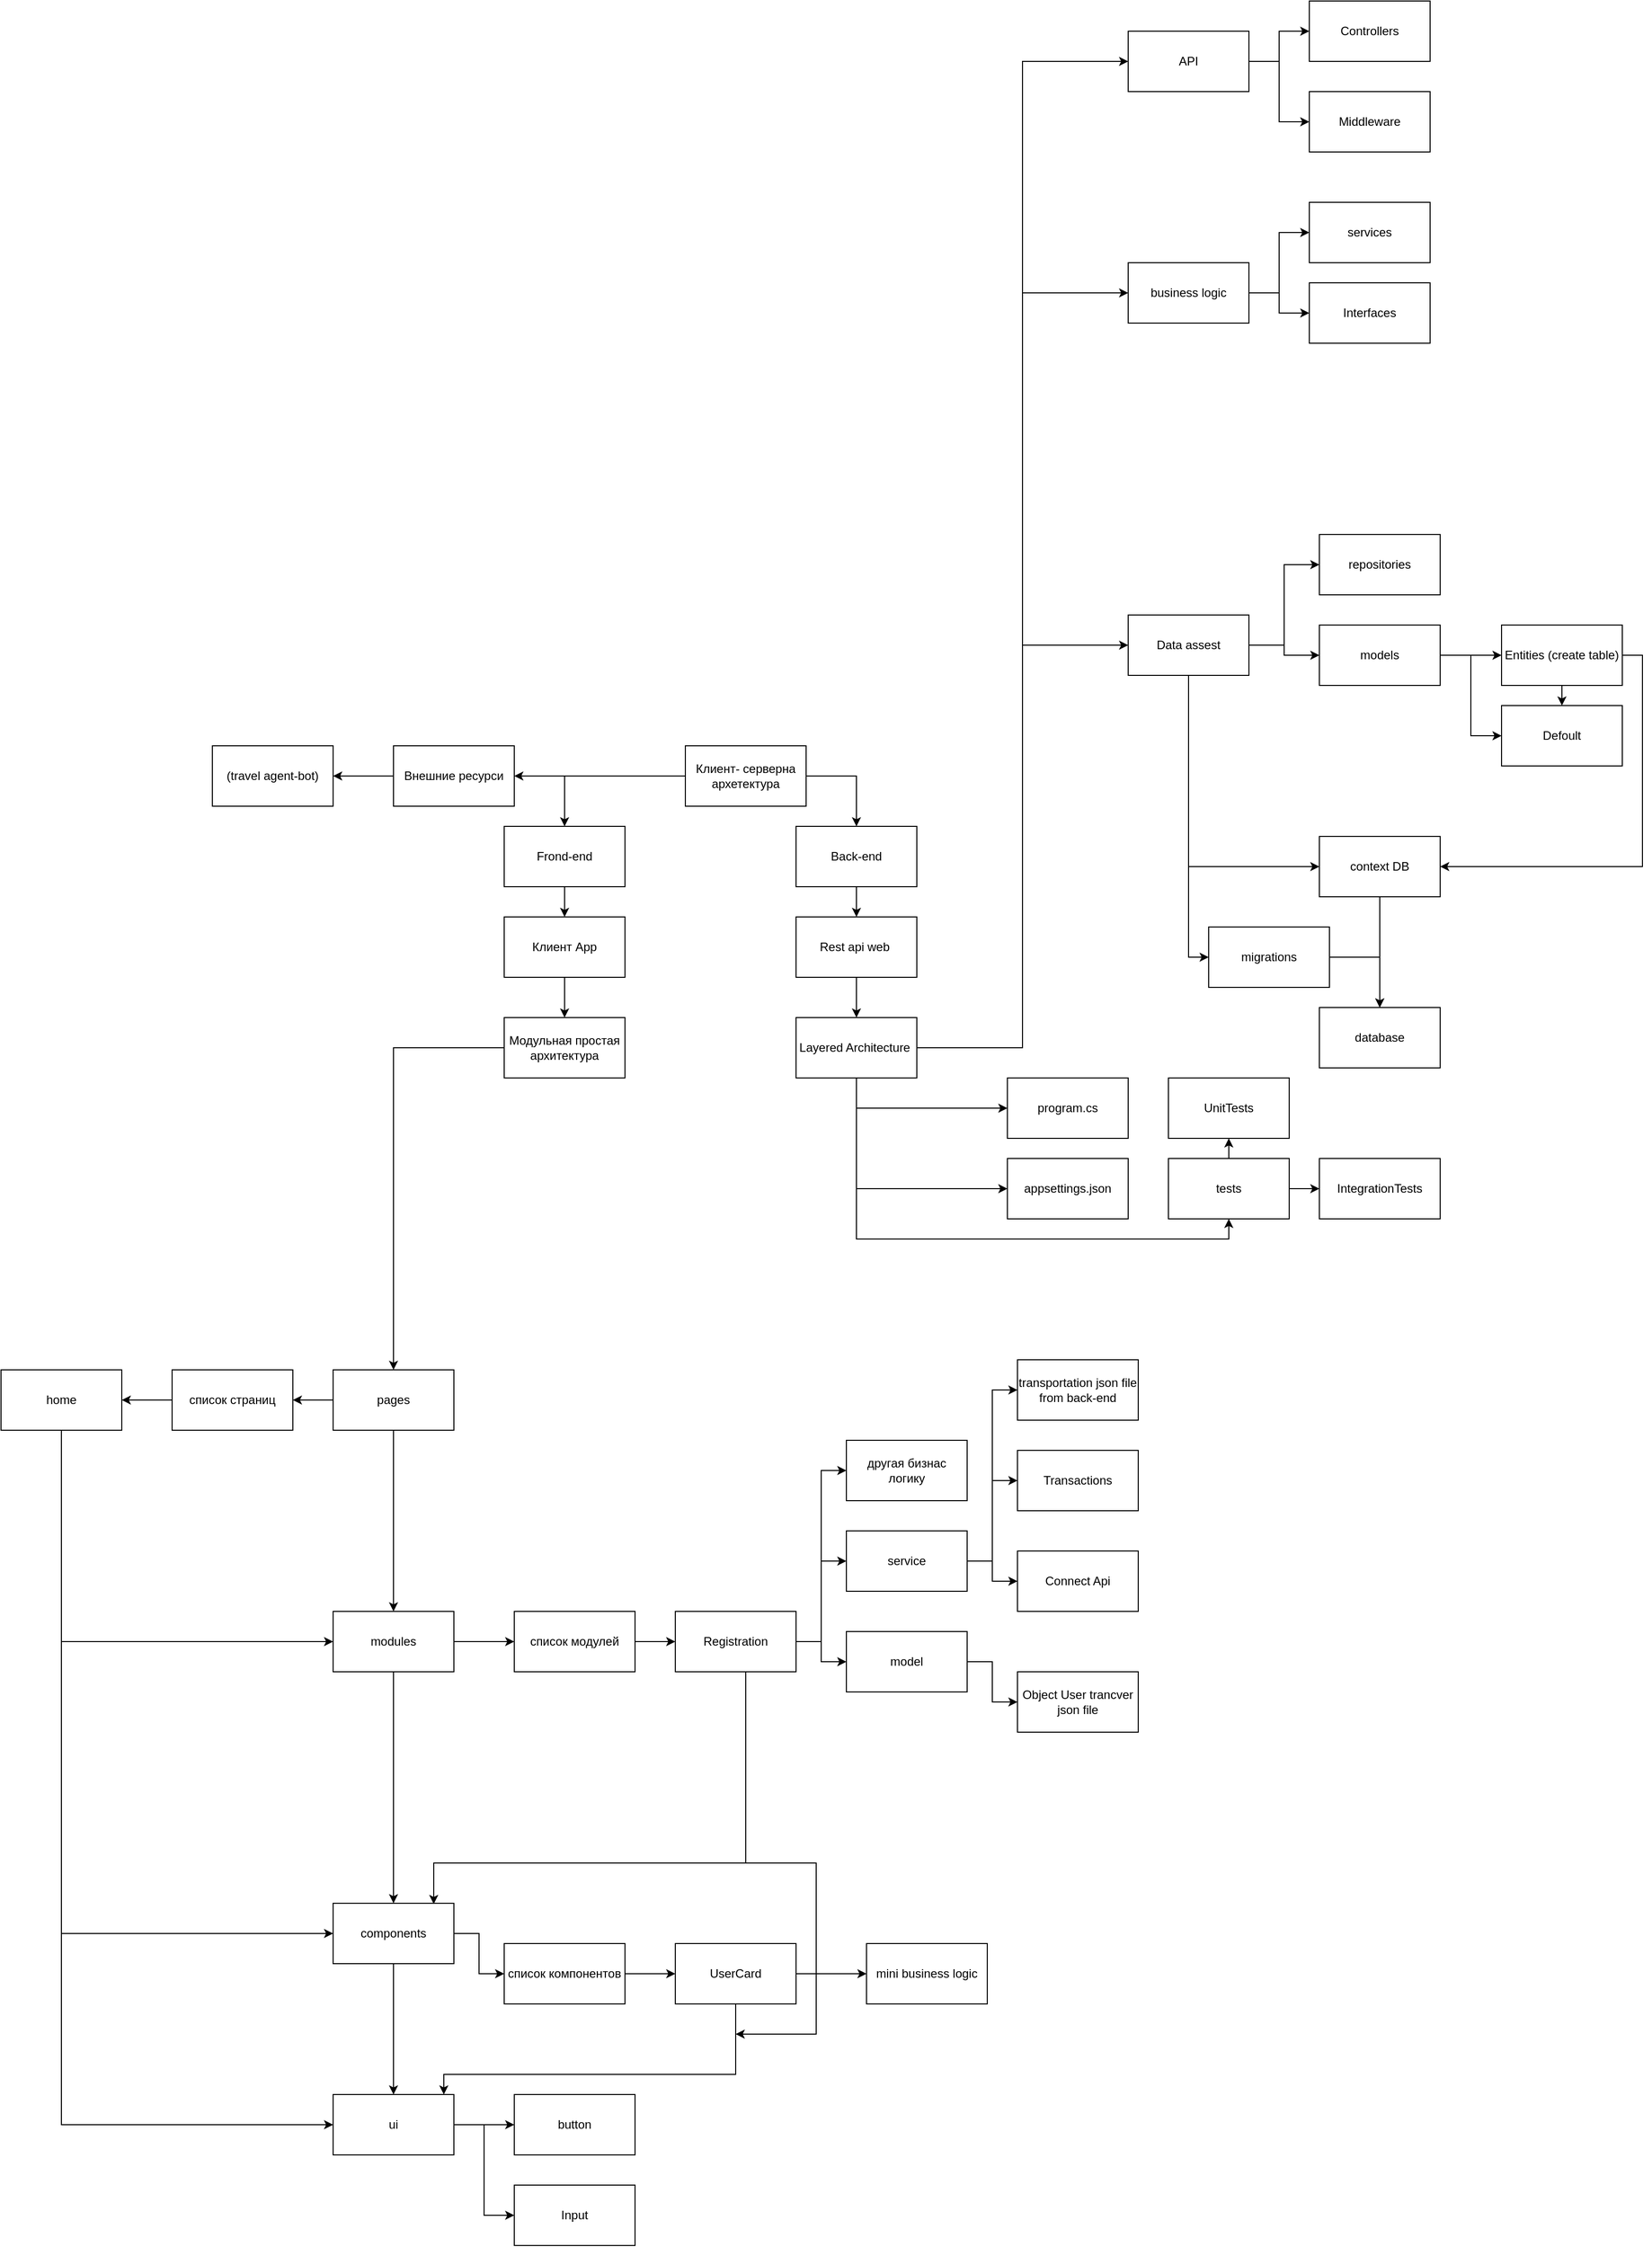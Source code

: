 <mxfile version="26.2.14">
  <diagram name="Страница — 1" id="PVCY0LS5g-dcWNx6X2ie">
    <mxGraphModel dx="2253" dy="1954" grid="1" gridSize="10" guides="1" tooltips="1" connect="1" arrows="1" fold="1" page="1" pageScale="1" pageWidth="827" pageHeight="1169" math="0" shadow="0">
      <root>
        <mxCell id="0" />
        <mxCell id="1" parent="0" />
        <mxCell id="5ihoee1qh7hdA6BE7zUl-5" style="edgeStyle=orthogonalEdgeStyle;rounded=0;orthogonalLoop=1;jettySize=auto;html=1;exitX=1;exitY=0.5;exitDx=0;exitDy=0;" edge="1" parent="1" source="5ihoee1qh7hdA6BE7zUl-2" target="5ihoee1qh7hdA6BE7zUl-3">
          <mxGeometry relative="1" as="geometry" />
        </mxCell>
        <mxCell id="5ihoee1qh7hdA6BE7zUl-8" style="edgeStyle=orthogonalEdgeStyle;rounded=0;orthogonalLoop=1;jettySize=auto;html=1;entryX=0.5;entryY=0;entryDx=0;entryDy=0;" edge="1" parent="1" source="5ihoee1qh7hdA6BE7zUl-2" target="5ihoee1qh7hdA6BE7zUl-4">
          <mxGeometry relative="1" as="geometry">
            <mxPoint x="260" y="160" as="targetPoint" />
          </mxGeometry>
        </mxCell>
        <mxCell id="5ihoee1qh7hdA6BE7zUl-9" style="edgeStyle=orthogonalEdgeStyle;rounded=0;orthogonalLoop=1;jettySize=auto;html=1;" edge="1" parent="1" source="5ihoee1qh7hdA6BE7zUl-2">
          <mxGeometry relative="1" as="geometry">
            <mxPoint x="150" y="110" as="targetPoint" />
          </mxGeometry>
        </mxCell>
        <mxCell id="5ihoee1qh7hdA6BE7zUl-2" value="Клиент- серверна архетектура" style="rounded=0;whiteSpace=wrap;html=1;" vertex="1" parent="1">
          <mxGeometry x="320" y="80" width="120" height="60" as="geometry" />
        </mxCell>
        <mxCell id="5ihoee1qh7hdA6BE7zUl-15" value="" style="edgeStyle=orthogonalEdgeStyle;rounded=0;orthogonalLoop=1;jettySize=auto;html=1;" edge="1" parent="1" source="5ihoee1qh7hdA6BE7zUl-3" target="5ihoee1qh7hdA6BE7zUl-13">
          <mxGeometry relative="1" as="geometry" />
        </mxCell>
        <mxCell id="5ihoee1qh7hdA6BE7zUl-3" value="Back-end" style="rounded=0;whiteSpace=wrap;html=1;" vertex="1" parent="1">
          <mxGeometry x="430" y="160" width="120" height="60" as="geometry" />
        </mxCell>
        <mxCell id="5ihoee1qh7hdA6BE7zUl-21" style="edgeStyle=orthogonalEdgeStyle;rounded=0;orthogonalLoop=1;jettySize=auto;html=1;exitX=0.5;exitY=1;exitDx=0;exitDy=0;entryX=0.5;entryY=0;entryDx=0;entryDy=0;" edge="1" parent="1" source="5ihoee1qh7hdA6BE7zUl-4" target="5ihoee1qh7hdA6BE7zUl-18">
          <mxGeometry relative="1" as="geometry" />
        </mxCell>
        <mxCell id="5ihoee1qh7hdA6BE7zUl-4" value="Frond-end" style="rounded=0;whiteSpace=wrap;html=1;" vertex="1" parent="1">
          <mxGeometry x="140" y="160" width="120" height="60" as="geometry" />
        </mxCell>
        <mxCell id="5ihoee1qh7hdA6BE7zUl-12" style="edgeStyle=orthogonalEdgeStyle;rounded=0;orthogonalLoop=1;jettySize=auto;html=1;entryX=1;entryY=0.5;entryDx=0;entryDy=0;" edge="1" parent="1" source="5ihoee1qh7hdA6BE7zUl-10" target="5ihoee1qh7hdA6BE7zUl-11">
          <mxGeometry relative="1" as="geometry" />
        </mxCell>
        <mxCell id="5ihoee1qh7hdA6BE7zUl-10" value="Внешние ресурси" style="rounded=0;whiteSpace=wrap;html=1;" vertex="1" parent="1">
          <mxGeometry x="30" y="80" width="120" height="60" as="geometry" />
        </mxCell>
        <mxCell id="5ihoee1qh7hdA6BE7zUl-11" value="(travel agent-bot)" style="rounded=0;whiteSpace=wrap;html=1;" vertex="1" parent="1">
          <mxGeometry x="-150" y="80" width="120" height="60" as="geometry" />
        </mxCell>
        <mxCell id="5ihoee1qh7hdA6BE7zUl-17" value="" style="edgeStyle=orthogonalEdgeStyle;rounded=0;orthogonalLoop=1;jettySize=auto;html=1;" edge="1" parent="1" source="5ihoee1qh7hdA6BE7zUl-13" target="5ihoee1qh7hdA6BE7zUl-16">
          <mxGeometry relative="1" as="geometry" />
        </mxCell>
        <mxCell id="5ihoee1qh7hdA6BE7zUl-13" value="&lt;div&gt;&lt;span style=&quot;background-color: transparent; color: light-dark(rgb(0, 0, 0), rgb(255, 255, 255));&quot;&gt;Rest api web&amp;nbsp;&lt;/span&gt;&lt;/div&gt;" style="rounded=0;whiteSpace=wrap;html=1;" vertex="1" parent="1">
          <mxGeometry x="430" y="250" width="120" height="60" as="geometry" />
        </mxCell>
        <mxCell id="5ihoee1qh7hdA6BE7zUl-82" style="edgeStyle=orthogonalEdgeStyle;rounded=0;orthogonalLoop=1;jettySize=auto;html=1;exitX=1;exitY=0.5;exitDx=0;exitDy=0;entryX=0;entryY=0.5;entryDx=0;entryDy=0;" edge="1" parent="1" source="5ihoee1qh7hdA6BE7zUl-16" target="5ihoee1qh7hdA6BE7zUl-80">
          <mxGeometry relative="1" as="geometry" />
        </mxCell>
        <mxCell id="5ihoee1qh7hdA6BE7zUl-89" style="edgeStyle=orthogonalEdgeStyle;rounded=0;orthogonalLoop=1;jettySize=auto;html=1;exitX=1;exitY=0.5;exitDx=0;exitDy=0;entryX=0;entryY=0.5;entryDx=0;entryDy=0;" edge="1" parent="1" source="5ihoee1qh7hdA6BE7zUl-16" target="5ihoee1qh7hdA6BE7zUl-83">
          <mxGeometry relative="1" as="geometry" />
        </mxCell>
        <mxCell id="5ihoee1qh7hdA6BE7zUl-94" style="edgeStyle=orthogonalEdgeStyle;rounded=0;orthogonalLoop=1;jettySize=auto;html=1;exitX=0.5;exitY=1;exitDx=0;exitDy=0;" edge="1" parent="1" source="5ihoee1qh7hdA6BE7zUl-16" target="5ihoee1qh7hdA6BE7zUl-93">
          <mxGeometry relative="1" as="geometry" />
        </mxCell>
        <mxCell id="5ihoee1qh7hdA6BE7zUl-95" style="edgeStyle=orthogonalEdgeStyle;rounded=0;orthogonalLoop=1;jettySize=auto;html=1;exitX=0.5;exitY=1;exitDx=0;exitDy=0;entryX=0;entryY=0.5;entryDx=0;entryDy=0;" edge="1" parent="1" source="5ihoee1qh7hdA6BE7zUl-16" target="5ihoee1qh7hdA6BE7zUl-92">
          <mxGeometry relative="1" as="geometry" />
        </mxCell>
        <mxCell id="5ihoee1qh7hdA6BE7zUl-96" style="edgeStyle=orthogonalEdgeStyle;rounded=0;orthogonalLoop=1;jettySize=auto;html=1;exitX=0.5;exitY=1;exitDx=0;exitDy=0;entryX=0.5;entryY=1;entryDx=0;entryDy=0;" edge="1" parent="1" source="5ihoee1qh7hdA6BE7zUl-16" target="5ihoee1qh7hdA6BE7zUl-91">
          <mxGeometry relative="1" as="geometry" />
        </mxCell>
        <mxCell id="5ihoee1qh7hdA6BE7zUl-104" style="edgeStyle=orthogonalEdgeStyle;rounded=0;orthogonalLoop=1;jettySize=auto;html=1;exitX=1;exitY=0.5;exitDx=0;exitDy=0;entryX=0;entryY=0.5;entryDx=0;entryDy=0;" edge="1" parent="1" source="5ihoee1qh7hdA6BE7zUl-16" target="5ihoee1qh7hdA6BE7zUl-101">
          <mxGeometry relative="1" as="geometry" />
        </mxCell>
        <mxCell id="5ihoee1qh7hdA6BE7zUl-16" value="Layered Architecture&amp;nbsp;" style="rounded=0;whiteSpace=wrap;html=1;" vertex="1" parent="1">
          <mxGeometry x="430" y="350" width="120" height="60" as="geometry" />
        </mxCell>
        <mxCell id="5ihoee1qh7hdA6BE7zUl-20" style="edgeStyle=orthogonalEdgeStyle;rounded=0;orthogonalLoop=1;jettySize=auto;html=1;exitX=0.5;exitY=1;exitDx=0;exitDy=0;" edge="1" parent="1" source="5ihoee1qh7hdA6BE7zUl-18" target="5ihoee1qh7hdA6BE7zUl-19">
          <mxGeometry relative="1" as="geometry" />
        </mxCell>
        <mxCell id="5ihoee1qh7hdA6BE7zUl-18" value="Клиент App" style="rounded=0;whiteSpace=wrap;html=1;" vertex="1" parent="1">
          <mxGeometry x="140" y="250" width="120" height="60" as="geometry" />
        </mxCell>
        <mxCell id="5ihoee1qh7hdA6BE7zUl-28" style="edgeStyle=orthogonalEdgeStyle;rounded=0;orthogonalLoop=1;jettySize=auto;html=1;exitX=0;exitY=0.5;exitDx=0;exitDy=0;entryX=0.5;entryY=0;entryDx=0;entryDy=0;" edge="1" parent="1" source="5ihoee1qh7hdA6BE7zUl-19" target="5ihoee1qh7hdA6BE7zUl-22">
          <mxGeometry relative="1" as="geometry" />
        </mxCell>
        <mxCell id="5ihoee1qh7hdA6BE7zUl-19" value="Модульная простая архитектура" style="rounded=0;whiteSpace=wrap;html=1;" vertex="1" parent="1">
          <mxGeometry x="140" y="350" width="120" height="60" as="geometry" />
        </mxCell>
        <mxCell id="5ihoee1qh7hdA6BE7zUl-29" style="edgeStyle=orthogonalEdgeStyle;rounded=0;orthogonalLoop=1;jettySize=auto;html=1;exitX=0.5;exitY=1;exitDx=0;exitDy=0;entryX=0.5;entryY=0;entryDx=0;entryDy=0;" edge="1" parent="1" source="5ihoee1qh7hdA6BE7zUl-22" target="5ihoee1qh7hdA6BE7zUl-23">
          <mxGeometry relative="1" as="geometry" />
        </mxCell>
        <mxCell id="5ihoee1qh7hdA6BE7zUl-74" style="edgeStyle=orthogonalEdgeStyle;rounded=0;orthogonalLoop=1;jettySize=auto;html=1;exitX=0;exitY=0.5;exitDx=0;exitDy=0;entryX=1;entryY=0.5;entryDx=0;entryDy=0;" edge="1" parent="1" source="5ihoee1qh7hdA6BE7zUl-22" target="5ihoee1qh7hdA6BE7zUl-73">
          <mxGeometry relative="1" as="geometry" />
        </mxCell>
        <mxCell id="5ihoee1qh7hdA6BE7zUl-22" value="pages" style="rounded=0;whiteSpace=wrap;html=1;" vertex="1" parent="1">
          <mxGeometry x="-30" y="700" width="120" height="60" as="geometry" />
        </mxCell>
        <mxCell id="5ihoee1qh7hdA6BE7zUl-30" style="edgeStyle=orthogonalEdgeStyle;rounded=0;orthogonalLoop=1;jettySize=auto;html=1;exitX=0.5;exitY=1;exitDx=0;exitDy=0;entryX=0.5;entryY=0;entryDx=0;entryDy=0;" edge="1" parent="1" source="5ihoee1qh7hdA6BE7zUl-23" target="5ihoee1qh7hdA6BE7zUl-24">
          <mxGeometry relative="1" as="geometry" />
        </mxCell>
        <mxCell id="5ihoee1qh7hdA6BE7zUl-43" style="edgeStyle=orthogonalEdgeStyle;rounded=0;orthogonalLoop=1;jettySize=auto;html=1;exitX=1;exitY=0.5;exitDx=0;exitDy=0;entryX=0;entryY=0.5;entryDx=0;entryDy=0;" edge="1" parent="1" source="5ihoee1qh7hdA6BE7zUl-23" target="5ihoee1qh7hdA6BE7zUl-40">
          <mxGeometry relative="1" as="geometry" />
        </mxCell>
        <mxCell id="5ihoee1qh7hdA6BE7zUl-23" value="modules" style="rounded=0;whiteSpace=wrap;html=1;" vertex="1" parent="1">
          <mxGeometry x="-30" y="940" width="120" height="60" as="geometry" />
        </mxCell>
        <mxCell id="5ihoee1qh7hdA6BE7zUl-31" style="edgeStyle=orthogonalEdgeStyle;rounded=0;orthogonalLoop=1;jettySize=auto;html=1;exitX=0.5;exitY=1;exitDx=0;exitDy=0;entryX=0.5;entryY=0;entryDx=0;entryDy=0;" edge="1" parent="1" source="5ihoee1qh7hdA6BE7zUl-24" target="5ihoee1qh7hdA6BE7zUl-25">
          <mxGeometry relative="1" as="geometry" />
        </mxCell>
        <mxCell id="5ihoee1qh7hdA6BE7zUl-66" style="edgeStyle=orthogonalEdgeStyle;rounded=0;orthogonalLoop=1;jettySize=auto;html=1;entryX=0;entryY=0.5;entryDx=0;entryDy=0;" edge="1" parent="1" source="5ihoee1qh7hdA6BE7zUl-24" target="5ihoee1qh7hdA6BE7zUl-65">
          <mxGeometry relative="1" as="geometry" />
        </mxCell>
        <mxCell id="5ihoee1qh7hdA6BE7zUl-24" value="components" style="rounded=0;whiteSpace=wrap;html=1;" vertex="1" parent="1">
          <mxGeometry x="-30" y="1230" width="120" height="60" as="geometry" />
        </mxCell>
        <mxCell id="5ihoee1qh7hdA6BE7zUl-34" style="edgeStyle=orthogonalEdgeStyle;rounded=0;orthogonalLoop=1;jettySize=auto;html=1;exitX=1;exitY=0.5;exitDx=0;exitDy=0;" edge="1" parent="1" source="5ihoee1qh7hdA6BE7zUl-25" target="5ihoee1qh7hdA6BE7zUl-32">
          <mxGeometry relative="1" as="geometry" />
        </mxCell>
        <mxCell id="5ihoee1qh7hdA6BE7zUl-35" style="edgeStyle=orthogonalEdgeStyle;rounded=0;orthogonalLoop=1;jettySize=auto;html=1;exitX=1;exitY=0.5;exitDx=0;exitDy=0;entryX=0;entryY=0.5;entryDx=0;entryDy=0;" edge="1" parent="1" source="5ihoee1qh7hdA6BE7zUl-25" target="5ihoee1qh7hdA6BE7zUl-33">
          <mxGeometry relative="1" as="geometry" />
        </mxCell>
        <mxCell id="5ihoee1qh7hdA6BE7zUl-25" value="ui" style="rounded=0;whiteSpace=wrap;html=1;" vertex="1" parent="1">
          <mxGeometry x="-30" y="1420" width="120" height="60" as="geometry" />
        </mxCell>
        <mxCell id="5ihoee1qh7hdA6BE7zUl-32" value="button" style="rounded=0;whiteSpace=wrap;html=1;" vertex="1" parent="1">
          <mxGeometry x="150" y="1420" width="120" height="60" as="geometry" />
        </mxCell>
        <mxCell id="5ihoee1qh7hdA6BE7zUl-33" value="Input" style="rounded=0;whiteSpace=wrap;html=1;" vertex="1" parent="1">
          <mxGeometry x="150" y="1510" width="120" height="60" as="geometry" />
        </mxCell>
        <mxCell id="5ihoee1qh7hdA6BE7zUl-61" style="edgeStyle=orthogonalEdgeStyle;rounded=0;orthogonalLoop=1;jettySize=auto;html=1;" edge="1" parent="1" source="5ihoee1qh7hdA6BE7zUl-36" target="5ihoee1qh7hdA6BE7zUl-25">
          <mxGeometry relative="1" as="geometry">
            <mxPoint x="110" y="1430" as="targetPoint" />
            <Array as="points">
              <mxPoint x="370" y="1400" />
              <mxPoint x="80" y="1400" />
            </Array>
          </mxGeometry>
        </mxCell>
        <mxCell id="5ihoee1qh7hdA6BE7zUl-64" style="edgeStyle=orthogonalEdgeStyle;rounded=0;orthogonalLoop=1;jettySize=auto;html=1;exitX=1;exitY=0.5;exitDx=0;exitDy=0;entryX=0;entryY=0.5;entryDx=0;entryDy=0;" edge="1" parent="1" source="5ihoee1qh7hdA6BE7zUl-36" target="5ihoee1qh7hdA6BE7zUl-63">
          <mxGeometry relative="1" as="geometry" />
        </mxCell>
        <mxCell id="5ihoee1qh7hdA6BE7zUl-36" value="UserCard" style="rounded=0;whiteSpace=wrap;html=1;" vertex="1" parent="1">
          <mxGeometry x="310" y="1270" width="120" height="60" as="geometry" />
        </mxCell>
        <mxCell id="5ihoee1qh7hdA6BE7zUl-42" style="edgeStyle=orthogonalEdgeStyle;rounded=0;orthogonalLoop=1;jettySize=auto;html=1;exitX=1;exitY=0.5;exitDx=0;exitDy=0;" edge="1" parent="1" source="5ihoee1qh7hdA6BE7zUl-40" target="5ihoee1qh7hdA6BE7zUl-41">
          <mxGeometry relative="1" as="geometry" />
        </mxCell>
        <mxCell id="5ihoee1qh7hdA6BE7zUl-40" value="список модулей" style="rounded=0;whiteSpace=wrap;html=1;" vertex="1" parent="1">
          <mxGeometry x="150" y="940" width="120" height="60" as="geometry" />
        </mxCell>
        <mxCell id="5ihoee1qh7hdA6BE7zUl-46" style="edgeStyle=orthogonalEdgeStyle;rounded=0;orthogonalLoop=1;jettySize=auto;html=1;exitX=1;exitY=0.5;exitDx=0;exitDy=0;" edge="1" parent="1" source="5ihoee1qh7hdA6BE7zUl-41" target="5ihoee1qh7hdA6BE7zUl-44">
          <mxGeometry relative="1" as="geometry" />
        </mxCell>
        <mxCell id="5ihoee1qh7hdA6BE7zUl-47" style="edgeStyle=orthogonalEdgeStyle;rounded=0;orthogonalLoop=1;jettySize=auto;html=1;exitX=1;exitY=0.5;exitDx=0;exitDy=0;entryX=0;entryY=0.5;entryDx=0;entryDy=0;" edge="1" parent="1" source="5ihoee1qh7hdA6BE7zUl-41" target="5ihoee1qh7hdA6BE7zUl-45">
          <mxGeometry relative="1" as="geometry" />
        </mxCell>
        <mxCell id="5ihoee1qh7hdA6BE7zUl-70" style="edgeStyle=orthogonalEdgeStyle;rounded=0;orthogonalLoop=1;jettySize=auto;html=1;" edge="1" parent="1" source="5ihoee1qh7hdA6BE7zUl-41">
          <mxGeometry relative="1" as="geometry">
            <mxPoint x="370" y="1360" as="targetPoint" />
            <Array as="points">
              <mxPoint x="380" y="1190" />
              <mxPoint x="450" y="1190" />
              <mxPoint x="450" y="1360" />
            </Array>
          </mxGeometry>
        </mxCell>
        <mxCell id="5ihoee1qh7hdA6BE7zUl-72" style="edgeStyle=orthogonalEdgeStyle;rounded=0;orthogonalLoop=1;jettySize=auto;html=1;exitX=1;exitY=0.5;exitDx=0;exitDy=0;entryX=0;entryY=0.5;entryDx=0;entryDy=0;" edge="1" parent="1" source="5ihoee1qh7hdA6BE7zUl-41" target="5ihoee1qh7hdA6BE7zUl-71">
          <mxGeometry relative="1" as="geometry" />
        </mxCell>
        <mxCell id="5ihoee1qh7hdA6BE7zUl-41" value="Registration" style="rounded=0;whiteSpace=wrap;html=1;" vertex="1" parent="1">
          <mxGeometry x="310" y="940" width="120" height="60" as="geometry" />
        </mxCell>
        <mxCell id="5ihoee1qh7hdA6BE7zUl-51" style="edgeStyle=orthogonalEdgeStyle;rounded=0;orthogonalLoop=1;jettySize=auto;html=1;exitX=1;exitY=0.5;exitDx=0;exitDy=0;entryX=0;entryY=0.5;entryDx=0;entryDy=0;" edge="1" parent="1" source="5ihoee1qh7hdA6BE7zUl-44" target="5ihoee1qh7hdA6BE7zUl-49">
          <mxGeometry relative="1" as="geometry" />
        </mxCell>
        <mxCell id="5ihoee1qh7hdA6BE7zUl-44" value="model" style="rounded=0;whiteSpace=wrap;html=1;" vertex="1" parent="1">
          <mxGeometry x="480" y="960" width="120" height="60" as="geometry" />
        </mxCell>
        <mxCell id="5ihoee1qh7hdA6BE7zUl-55" style="edgeStyle=orthogonalEdgeStyle;rounded=0;orthogonalLoop=1;jettySize=auto;html=1;exitX=1;exitY=0.5;exitDx=0;exitDy=0;" edge="1" parent="1" source="5ihoee1qh7hdA6BE7zUl-45" target="5ihoee1qh7hdA6BE7zUl-53">
          <mxGeometry relative="1" as="geometry" />
        </mxCell>
        <mxCell id="5ihoee1qh7hdA6BE7zUl-56" style="edgeStyle=orthogonalEdgeStyle;rounded=0;orthogonalLoop=1;jettySize=auto;html=1;exitX=1;exitY=0.5;exitDx=0;exitDy=0;entryX=0;entryY=0.5;entryDx=0;entryDy=0;" edge="1" parent="1" source="5ihoee1qh7hdA6BE7zUl-45" target="5ihoee1qh7hdA6BE7zUl-54">
          <mxGeometry relative="1" as="geometry" />
        </mxCell>
        <mxCell id="5ihoee1qh7hdA6BE7zUl-58" style="edgeStyle=orthogonalEdgeStyle;rounded=0;orthogonalLoop=1;jettySize=auto;html=1;exitX=1;exitY=0.5;exitDx=0;exitDy=0;entryX=0;entryY=0.5;entryDx=0;entryDy=0;" edge="1" parent="1" source="5ihoee1qh7hdA6BE7zUl-45" target="5ihoee1qh7hdA6BE7zUl-57">
          <mxGeometry relative="1" as="geometry" />
        </mxCell>
        <mxCell id="5ihoee1qh7hdA6BE7zUl-45" value="service" style="rounded=0;whiteSpace=wrap;html=1;" vertex="1" parent="1">
          <mxGeometry x="480" y="860" width="120" height="60" as="geometry" />
        </mxCell>
        <mxCell id="5ihoee1qh7hdA6BE7zUl-49" value="Object User trancver json file" style="rounded=0;whiteSpace=wrap;html=1;" vertex="1" parent="1">
          <mxGeometry x="650" y="1000" width="120" height="60" as="geometry" />
        </mxCell>
        <mxCell id="5ihoee1qh7hdA6BE7zUl-53" value="Connect Api" style="rounded=0;whiteSpace=wrap;html=1;" vertex="1" parent="1">
          <mxGeometry x="650" y="880" width="120" height="60" as="geometry" />
        </mxCell>
        <mxCell id="5ihoee1qh7hdA6BE7zUl-54" value="Transactions" style="rounded=0;whiteSpace=wrap;html=1;" vertex="1" parent="1">
          <mxGeometry x="650" y="780" width="120" height="60" as="geometry" />
        </mxCell>
        <mxCell id="5ihoee1qh7hdA6BE7zUl-57" value="transportation json file from back-end" style="rounded=0;whiteSpace=wrap;html=1;" vertex="1" parent="1">
          <mxGeometry x="650" y="690" width="120" height="60" as="geometry" />
        </mxCell>
        <mxCell id="5ihoee1qh7hdA6BE7zUl-63" value="mini business logic" style="rounded=0;whiteSpace=wrap;html=1;" vertex="1" parent="1">
          <mxGeometry x="500" y="1270" width="120" height="60" as="geometry" />
        </mxCell>
        <mxCell id="5ihoee1qh7hdA6BE7zUl-67" style="edgeStyle=orthogonalEdgeStyle;rounded=0;orthogonalLoop=1;jettySize=auto;html=1;exitX=1;exitY=0.5;exitDx=0;exitDy=0;entryX=0;entryY=0.5;entryDx=0;entryDy=0;" edge="1" parent="1" source="5ihoee1qh7hdA6BE7zUl-65" target="5ihoee1qh7hdA6BE7zUl-36">
          <mxGeometry relative="1" as="geometry" />
        </mxCell>
        <mxCell id="5ihoee1qh7hdA6BE7zUl-65" value="список компонентов" style="rounded=0;whiteSpace=wrap;html=1;" vertex="1" parent="1">
          <mxGeometry x="140" y="1270" width="120" height="60" as="geometry" />
        </mxCell>
        <mxCell id="5ihoee1qh7hdA6BE7zUl-68" style="edgeStyle=orthogonalEdgeStyle;rounded=0;orthogonalLoop=1;jettySize=auto;html=1;entryX=0.833;entryY=0.012;entryDx=0;entryDy=0;entryPerimeter=0;" edge="1" parent="1" source="5ihoee1qh7hdA6BE7zUl-41" target="5ihoee1qh7hdA6BE7zUl-24">
          <mxGeometry relative="1" as="geometry">
            <Array as="points">
              <mxPoint x="380" y="1190" />
              <mxPoint x="70" y="1190" />
            </Array>
          </mxGeometry>
        </mxCell>
        <mxCell id="5ihoee1qh7hdA6BE7zUl-71" value="другая бизнас логику" style="rounded=0;whiteSpace=wrap;html=1;" vertex="1" parent="1">
          <mxGeometry x="480" y="770" width="120" height="60" as="geometry" />
        </mxCell>
        <mxCell id="5ihoee1qh7hdA6BE7zUl-76" style="edgeStyle=orthogonalEdgeStyle;rounded=0;orthogonalLoop=1;jettySize=auto;html=1;exitX=0;exitY=0.5;exitDx=0;exitDy=0;entryX=1;entryY=0.5;entryDx=0;entryDy=0;" edge="1" parent="1" source="5ihoee1qh7hdA6BE7zUl-73" target="5ihoee1qh7hdA6BE7zUl-75">
          <mxGeometry relative="1" as="geometry" />
        </mxCell>
        <mxCell id="5ihoee1qh7hdA6BE7zUl-73" value="список страниц" style="rounded=0;whiteSpace=wrap;html=1;" vertex="1" parent="1">
          <mxGeometry x="-190" y="700" width="120" height="60" as="geometry" />
        </mxCell>
        <mxCell id="5ihoee1qh7hdA6BE7zUl-77" style="edgeStyle=orthogonalEdgeStyle;rounded=0;orthogonalLoop=1;jettySize=auto;html=1;exitX=0.5;exitY=1;exitDx=0;exitDy=0;entryX=0;entryY=0.5;entryDx=0;entryDy=0;" edge="1" parent="1" source="5ihoee1qh7hdA6BE7zUl-75" target="5ihoee1qh7hdA6BE7zUl-23">
          <mxGeometry relative="1" as="geometry" />
        </mxCell>
        <mxCell id="5ihoee1qh7hdA6BE7zUl-78" style="edgeStyle=orthogonalEdgeStyle;rounded=0;orthogonalLoop=1;jettySize=auto;html=1;exitX=0.5;exitY=1;exitDx=0;exitDy=0;entryX=0;entryY=0.5;entryDx=0;entryDy=0;" edge="1" parent="1" source="5ihoee1qh7hdA6BE7zUl-75" target="5ihoee1qh7hdA6BE7zUl-24">
          <mxGeometry relative="1" as="geometry" />
        </mxCell>
        <mxCell id="5ihoee1qh7hdA6BE7zUl-79" style="edgeStyle=orthogonalEdgeStyle;rounded=0;orthogonalLoop=1;jettySize=auto;html=1;exitX=0.5;exitY=1;exitDx=0;exitDy=0;entryX=0;entryY=0.5;entryDx=0;entryDy=0;" edge="1" parent="1" source="5ihoee1qh7hdA6BE7zUl-75" target="5ihoee1qh7hdA6BE7zUl-25">
          <mxGeometry relative="1" as="geometry" />
        </mxCell>
        <mxCell id="5ihoee1qh7hdA6BE7zUl-75" value="home" style="rounded=0;whiteSpace=wrap;html=1;" vertex="1" parent="1">
          <mxGeometry x="-360" y="700" width="120" height="60" as="geometry" />
        </mxCell>
        <mxCell id="5ihoee1qh7hdA6BE7zUl-86" style="edgeStyle=orthogonalEdgeStyle;rounded=0;orthogonalLoop=1;jettySize=auto;html=1;exitX=1;exitY=0.5;exitDx=0;exitDy=0;entryX=0;entryY=0.5;entryDx=0;entryDy=0;" edge="1" parent="1" source="5ihoee1qh7hdA6BE7zUl-80" target="5ihoee1qh7hdA6BE7zUl-85">
          <mxGeometry relative="1" as="geometry" />
        </mxCell>
        <mxCell id="5ihoee1qh7hdA6BE7zUl-87" style="edgeStyle=orthogonalEdgeStyle;rounded=0;orthogonalLoop=1;jettySize=auto;html=1;exitX=1;exitY=0.5;exitDx=0;exitDy=0;entryX=0;entryY=0.5;entryDx=0;entryDy=0;" edge="1" parent="1" source="5ihoee1qh7hdA6BE7zUl-80" target="5ihoee1qh7hdA6BE7zUl-84">
          <mxGeometry relative="1" as="geometry" />
        </mxCell>
        <mxCell id="5ihoee1qh7hdA6BE7zUl-80" value="API" style="rounded=0;whiteSpace=wrap;html=1;" vertex="1" parent="1">
          <mxGeometry x="760" y="-630" width="120" height="60" as="geometry" />
        </mxCell>
        <mxCell id="5ihoee1qh7hdA6BE7zUl-103" style="edgeStyle=orthogonalEdgeStyle;rounded=0;orthogonalLoop=1;jettySize=auto;html=1;exitX=1;exitY=0.5;exitDx=0;exitDy=0;entryX=0;entryY=0.5;entryDx=0;entryDy=0;" edge="1" parent="1" source="5ihoee1qh7hdA6BE7zUl-83" target="5ihoee1qh7hdA6BE7zUl-102">
          <mxGeometry relative="1" as="geometry" />
        </mxCell>
        <mxCell id="5ihoee1qh7hdA6BE7zUl-124" style="edgeStyle=orthogonalEdgeStyle;rounded=0;orthogonalLoop=1;jettySize=auto;html=1;exitX=1;exitY=0.5;exitDx=0;exitDy=0;entryX=0;entryY=0.5;entryDx=0;entryDy=0;" edge="1" parent="1" source="5ihoee1qh7hdA6BE7zUl-83" target="5ihoee1qh7hdA6BE7zUl-123">
          <mxGeometry relative="1" as="geometry" />
        </mxCell>
        <mxCell id="5ihoee1qh7hdA6BE7zUl-83" value="business logic" style="rounded=0;whiteSpace=wrap;html=1;" vertex="1" parent="1">
          <mxGeometry x="760" y="-400" width="120" height="60" as="geometry" />
        </mxCell>
        <mxCell id="5ihoee1qh7hdA6BE7zUl-84" value="Controllers" style="rounded=0;whiteSpace=wrap;html=1;" vertex="1" parent="1">
          <mxGeometry x="940" y="-660" width="120" height="60" as="geometry" />
        </mxCell>
        <mxCell id="5ihoee1qh7hdA6BE7zUl-85" value="Middleware" style="rounded=0;whiteSpace=wrap;html=1;" vertex="1" parent="1">
          <mxGeometry x="940" y="-570" width="120" height="60" as="geometry" />
        </mxCell>
        <mxCell id="5ihoee1qh7hdA6BE7zUl-98" style="edgeStyle=orthogonalEdgeStyle;rounded=0;orthogonalLoop=1;jettySize=auto;html=1;exitX=0.5;exitY=0;exitDx=0;exitDy=0;entryX=0.5;entryY=1;entryDx=0;entryDy=0;" edge="1" parent="1" source="5ihoee1qh7hdA6BE7zUl-91" target="5ihoee1qh7hdA6BE7zUl-97">
          <mxGeometry relative="1" as="geometry" />
        </mxCell>
        <mxCell id="5ihoee1qh7hdA6BE7zUl-100" style="edgeStyle=orthogonalEdgeStyle;rounded=0;orthogonalLoop=1;jettySize=auto;html=1;exitX=1;exitY=0.5;exitDx=0;exitDy=0;entryX=0;entryY=0.5;entryDx=0;entryDy=0;" edge="1" parent="1" source="5ihoee1qh7hdA6BE7zUl-91" target="5ihoee1qh7hdA6BE7zUl-99">
          <mxGeometry relative="1" as="geometry" />
        </mxCell>
        <mxCell id="5ihoee1qh7hdA6BE7zUl-91" value="tests" style="rounded=0;whiteSpace=wrap;html=1;" vertex="1" parent="1">
          <mxGeometry x="800" y="490" width="120" height="60" as="geometry" />
        </mxCell>
        <mxCell id="5ihoee1qh7hdA6BE7zUl-92" value="appsettings.json" style="rounded=0;whiteSpace=wrap;html=1;" vertex="1" parent="1">
          <mxGeometry x="640" y="490" width="120" height="60" as="geometry" />
        </mxCell>
        <mxCell id="5ihoee1qh7hdA6BE7zUl-93" value="program.cs" style="rounded=0;whiteSpace=wrap;html=1;" vertex="1" parent="1">
          <mxGeometry x="640" y="410" width="120" height="60" as="geometry" />
        </mxCell>
        <mxCell id="5ihoee1qh7hdA6BE7zUl-97" value="UnitTests" style="rounded=0;whiteSpace=wrap;html=1;" vertex="1" parent="1">
          <mxGeometry x="800" y="410" width="120" height="60" as="geometry" />
        </mxCell>
        <mxCell id="5ihoee1qh7hdA6BE7zUl-99" value="IntegrationTests" style="rounded=0;whiteSpace=wrap;html=1;" vertex="1" parent="1">
          <mxGeometry x="950" y="490" width="120" height="60" as="geometry" />
        </mxCell>
        <mxCell id="5ihoee1qh7hdA6BE7zUl-107" style="edgeStyle=orthogonalEdgeStyle;rounded=0;orthogonalLoop=1;jettySize=auto;html=1;exitX=1;exitY=0.5;exitDx=0;exitDy=0;entryX=0;entryY=0.5;entryDx=0;entryDy=0;" edge="1" parent="1" source="5ihoee1qh7hdA6BE7zUl-101" target="5ihoee1qh7hdA6BE7zUl-105">
          <mxGeometry relative="1" as="geometry" />
        </mxCell>
        <mxCell id="5ihoee1qh7hdA6BE7zUl-108" style="edgeStyle=orthogonalEdgeStyle;rounded=0;orthogonalLoop=1;jettySize=auto;html=1;exitX=1;exitY=0.5;exitDx=0;exitDy=0;" edge="1" parent="1" source="5ihoee1qh7hdA6BE7zUl-101" target="5ihoee1qh7hdA6BE7zUl-106">
          <mxGeometry relative="1" as="geometry" />
        </mxCell>
        <mxCell id="5ihoee1qh7hdA6BE7zUl-115" style="edgeStyle=orthogonalEdgeStyle;rounded=0;orthogonalLoop=1;jettySize=auto;html=1;exitX=0.5;exitY=1;exitDx=0;exitDy=0;entryX=0;entryY=0.5;entryDx=0;entryDy=0;" edge="1" parent="1" source="5ihoee1qh7hdA6BE7zUl-101" target="5ihoee1qh7hdA6BE7zUl-113">
          <mxGeometry relative="1" as="geometry" />
        </mxCell>
        <mxCell id="5ihoee1qh7hdA6BE7zUl-116" style="edgeStyle=orthogonalEdgeStyle;rounded=0;orthogonalLoop=1;jettySize=auto;html=1;exitX=0.5;exitY=1;exitDx=0;exitDy=0;entryX=0;entryY=0.5;entryDx=0;entryDy=0;" edge="1" parent="1" source="5ihoee1qh7hdA6BE7zUl-101" target="5ihoee1qh7hdA6BE7zUl-114">
          <mxGeometry relative="1" as="geometry" />
        </mxCell>
        <mxCell id="5ihoee1qh7hdA6BE7zUl-101" value="Data assest" style="rounded=0;whiteSpace=wrap;html=1;" vertex="1" parent="1">
          <mxGeometry x="760" y="-50" width="120" height="60" as="geometry" />
        </mxCell>
        <mxCell id="5ihoee1qh7hdA6BE7zUl-102" value="services" style="rounded=0;whiteSpace=wrap;html=1;" vertex="1" parent="1">
          <mxGeometry x="940" y="-460" width="120" height="60" as="geometry" />
        </mxCell>
        <mxCell id="5ihoee1qh7hdA6BE7zUl-105" value="repositories" style="rounded=0;whiteSpace=wrap;html=1;" vertex="1" parent="1">
          <mxGeometry x="950" y="-130" width="120" height="60" as="geometry" />
        </mxCell>
        <mxCell id="5ihoee1qh7hdA6BE7zUl-111" style="edgeStyle=orthogonalEdgeStyle;rounded=0;orthogonalLoop=1;jettySize=auto;html=1;exitX=1;exitY=0.5;exitDx=0;exitDy=0;entryX=0;entryY=0.5;entryDx=0;entryDy=0;" edge="1" parent="1" source="5ihoee1qh7hdA6BE7zUl-106" target="5ihoee1qh7hdA6BE7zUl-109">
          <mxGeometry relative="1" as="geometry" />
        </mxCell>
        <mxCell id="5ihoee1qh7hdA6BE7zUl-112" style="edgeStyle=orthogonalEdgeStyle;rounded=0;orthogonalLoop=1;jettySize=auto;html=1;exitX=1;exitY=0.5;exitDx=0;exitDy=0;entryX=0;entryY=0.5;entryDx=0;entryDy=0;" edge="1" parent="1" source="5ihoee1qh7hdA6BE7zUl-106" target="5ihoee1qh7hdA6BE7zUl-110">
          <mxGeometry relative="1" as="geometry" />
        </mxCell>
        <mxCell id="5ihoee1qh7hdA6BE7zUl-106" value="models" style="rounded=0;whiteSpace=wrap;html=1;" vertex="1" parent="1">
          <mxGeometry x="950" y="-40" width="120" height="60" as="geometry" />
        </mxCell>
        <mxCell id="5ihoee1qh7hdA6BE7zUl-121" style="edgeStyle=orthogonalEdgeStyle;rounded=0;orthogonalLoop=1;jettySize=auto;html=1;exitX=1;exitY=0.5;exitDx=0;exitDy=0;entryX=1;entryY=0.5;entryDx=0;entryDy=0;" edge="1" parent="1" source="5ihoee1qh7hdA6BE7zUl-109" target="5ihoee1qh7hdA6BE7zUl-113">
          <mxGeometry relative="1" as="geometry" />
        </mxCell>
        <mxCell id="5ihoee1qh7hdA6BE7zUl-122" style="edgeStyle=orthogonalEdgeStyle;rounded=0;orthogonalLoop=1;jettySize=auto;html=1;exitX=0.5;exitY=1;exitDx=0;exitDy=0;entryX=0.5;entryY=0;entryDx=0;entryDy=0;" edge="1" parent="1" source="5ihoee1qh7hdA6BE7zUl-109" target="5ihoee1qh7hdA6BE7zUl-110">
          <mxGeometry relative="1" as="geometry" />
        </mxCell>
        <mxCell id="5ihoee1qh7hdA6BE7zUl-109" value="Entities (create table)" style="rounded=0;whiteSpace=wrap;html=1;" vertex="1" parent="1">
          <mxGeometry x="1131" y="-40" width="120" height="60" as="geometry" />
        </mxCell>
        <mxCell id="5ihoee1qh7hdA6BE7zUl-110" value="Defoult" style="rounded=0;whiteSpace=wrap;html=1;" vertex="1" parent="1">
          <mxGeometry x="1131" y="40" width="120" height="60" as="geometry" />
        </mxCell>
        <mxCell id="5ihoee1qh7hdA6BE7zUl-119" style="edgeStyle=orthogonalEdgeStyle;rounded=0;orthogonalLoop=1;jettySize=auto;html=1;exitX=0.5;exitY=1;exitDx=0;exitDy=0;entryX=0.5;entryY=0;entryDx=0;entryDy=0;" edge="1" parent="1" source="5ihoee1qh7hdA6BE7zUl-113" target="5ihoee1qh7hdA6BE7zUl-118">
          <mxGeometry relative="1" as="geometry" />
        </mxCell>
        <mxCell id="5ihoee1qh7hdA6BE7zUl-113" value="context DB" style="rounded=0;whiteSpace=wrap;html=1;" vertex="1" parent="1">
          <mxGeometry x="950" y="170" width="120" height="60" as="geometry" />
        </mxCell>
        <mxCell id="5ihoee1qh7hdA6BE7zUl-120" style="edgeStyle=orthogonalEdgeStyle;rounded=0;orthogonalLoop=1;jettySize=auto;html=1;exitX=1;exitY=0.5;exitDx=0;exitDy=0;" edge="1" parent="1" source="5ihoee1qh7hdA6BE7zUl-114" target="5ihoee1qh7hdA6BE7zUl-118">
          <mxGeometry relative="1" as="geometry" />
        </mxCell>
        <mxCell id="5ihoee1qh7hdA6BE7zUl-114" value="migrations" style="rounded=0;whiteSpace=wrap;html=1;" vertex="1" parent="1">
          <mxGeometry x="840" y="260" width="120" height="60" as="geometry" />
        </mxCell>
        <mxCell id="5ihoee1qh7hdA6BE7zUl-118" value="database" style="rounded=0;whiteSpace=wrap;html=1;" vertex="1" parent="1">
          <mxGeometry x="950" y="340" width="120" height="60" as="geometry" />
        </mxCell>
        <mxCell id="5ihoee1qh7hdA6BE7zUl-123" value="Interfaces" style="rounded=0;whiteSpace=wrap;html=1;" vertex="1" parent="1">
          <mxGeometry x="940" y="-380" width="120" height="60" as="geometry" />
        </mxCell>
      </root>
    </mxGraphModel>
  </diagram>
</mxfile>
